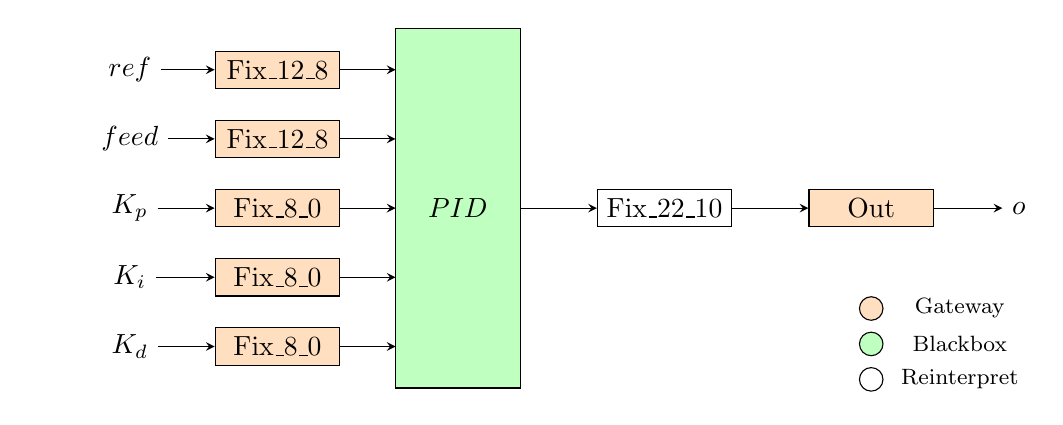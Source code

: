 % Karrera Amarierako Proiektua egiteko LaTeX txantiloia
% itsas.ehu.es/workgroups/latex
% Unai Martinez Corral
% umartinez012@ikasle.ehu.es
%
% <- sectb_last.tex

\tikzstyle{inout} = [rectangle]
\tikzstyle{gate} = [draw, rectangle, fill=orange!25, minimum height=3ex,minimum width=4.5em]
\tikzstyle{mem} = [draw, rectangle, minimum height=3ex,minimum width=4.5em]
\tikzstyle{block} = [draw, rectangle, fill=green!25, minimum height=13em, minimum width=4.5em]

\tikzstyle{mgate} = [draw, circle, fill=orange!25,minimum width=1em]
\tikzstyle{mmem} = [draw, circle,minimum width=1em]
\tikzstyle{mblock} = [draw, circle, fill=green!25, minimum width=1em]

\begin{tikzpicture}[auto, node distance=.75cm,>=stealth]
  \def\sep{1.5cm}
  \def\bh{2.5em}
  \def\bw{2.25em}

  \node[block](pid){$PID$};
  \node [coordinate, left of=pid,node distance=\bw](kp_p){};
  \node [coordinate, above of=kp_p,node distance=\bh](f_p){};
  \node [coordinate, above of=f_p,node distance=\bh](r_p){};
  \node [coordinate, below of=kp_p,node distance=\bh](ki_p){};
  \node [coordinate, below of=ki_p,node distance=\bh](kd_p){};

  \node [gate, left of=r_p,node distance=\sep] (r_g) {Fix\_12\_8};
  \node [gate, left of=f_p,node distance=\sep] (f_g) {Fix\_12\_8};
  \node [gate, left of=kp_p,node distance=\sep] (kp_g) {Fix\_8\_0};
  \node [gate, left of=ki_p,node distance=\sep] (ki_g) {Fix\_8\_0};
  \node [gate, left of=kd_p,node distance=\sep] (kd_g) {Fix\_8\_0};

  \node [inout, left of=r_g, node distance=1.25*\sep] (r) {$ref$};
  \node [inout, left of=f_g, node distance=1.25*\sep] (f) {$feed$};
  \node [inout, left of=kp_g, node distance=1.25*\sep] (kp) {$K_p$};
  \node [inout, left of=ki_g, node distance=1.25*\sep] (ki) {$K_i$};
  \node [inout, left of=kd_g, node distance=1.25*\sep] (kd) {$K_d$};

  \node [mem, right of=pid,node distance=1.75*\sep] (reint) {Fix\_22\_10};
  \node [gate, right of=reint,node distance=1.75*\sep] (gate_out) {Out};
  \node [inout, right of=gate_out,node distance=1.25*\sep] (o) {$o$};
   
\footnotesize

  \node [mgate, below of=gate_out, node distance=.85*\sep] (lgate) {};
  \node [inout, right of=lgate,node distance=.75*\sep] (ltgate) {Gateway};
  \node [mblock, below of=lgate,node distance=.3*\sep] (lblock) {};
  \node [inout, right of=lblock,node distance=.75*\sep] (ltblock) {Blackbox};
  \node [mmem, below of=lblock,node distance=.3*\sep] (lmem) {};
  \node [inout, right of=lmem,node distance=.75*\sep] (ltmem) {Reinterpret};
  
  \draw [->]  (r_g) -- (r_p);
  \draw [->] (f_g) -- (f_p);
  \draw [->] (kp_g) -- (kp_p);
  \draw [->] (ki_g) -- (ki_p);
  \draw [->] (kd_g) -- (kd_p);

  \draw [->]  (r) -- (r_g);
  \draw [->] (f) -- (f_g);
  \draw [->] (kp) -- (kp_g);
  \draw [->] (ki) -- (ki_g);
  \draw [->] (kd) -- (kd_g);

  \draw [->] (pid) -- (reint);
  \draw [->] (reint) -- (gate_out);
  \draw [->] (gate_out) -- (o);
  
\end{tikzpicture}
